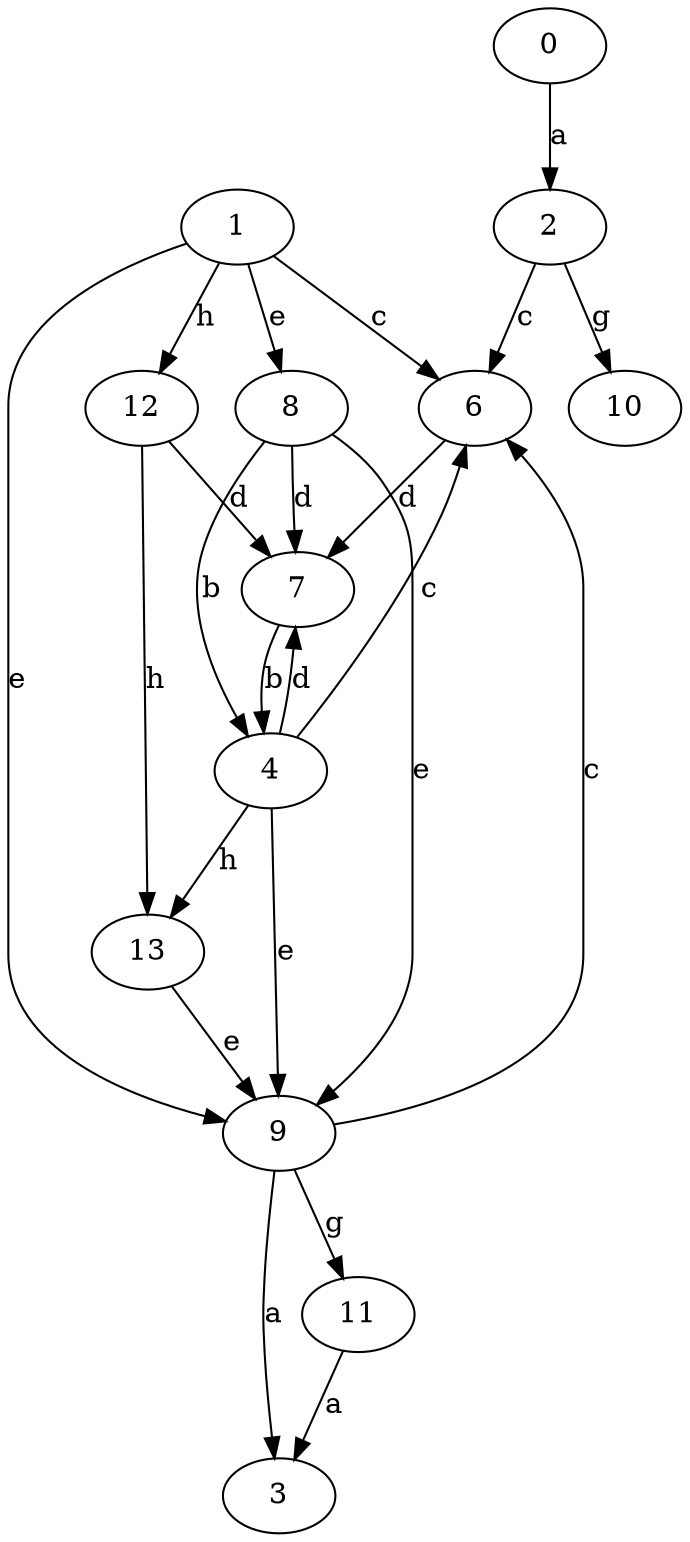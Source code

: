 strict digraph  {
2;
0;
3;
4;
6;
7;
8;
9;
1;
10;
11;
12;
13;
2 -> 6  [label=c];
2 -> 10  [label=g];
0 -> 2  [label=a];
4 -> 6  [label=c];
4 -> 7  [label=d];
4 -> 9  [label=e];
4 -> 13  [label=h];
6 -> 7  [label=d];
7 -> 4  [label=b];
8 -> 4  [label=b];
8 -> 7  [label=d];
8 -> 9  [label=e];
9 -> 3  [label=a];
9 -> 6  [label=c];
9 -> 11  [label=g];
1 -> 6  [label=c];
1 -> 8  [label=e];
1 -> 9  [label=e];
1 -> 12  [label=h];
11 -> 3  [label=a];
12 -> 7  [label=d];
12 -> 13  [label=h];
13 -> 9  [label=e];
}
